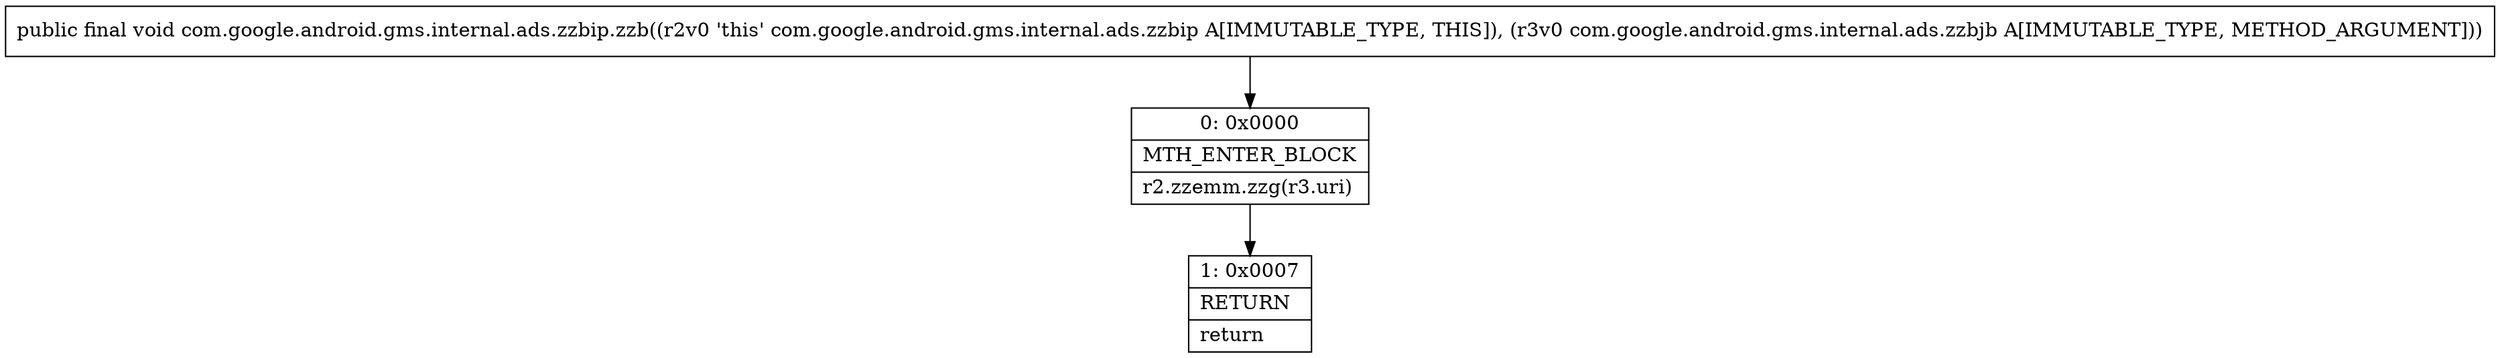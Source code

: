 digraph "CFG forcom.google.android.gms.internal.ads.zzbip.zzb(Lcom\/google\/android\/gms\/internal\/ads\/zzbjb;)V" {
Node_0 [shape=record,label="{0\:\ 0x0000|MTH_ENTER_BLOCK\l|r2.zzemm.zzg(r3.uri)\l}"];
Node_1 [shape=record,label="{1\:\ 0x0007|RETURN\l|return\l}"];
MethodNode[shape=record,label="{public final void com.google.android.gms.internal.ads.zzbip.zzb((r2v0 'this' com.google.android.gms.internal.ads.zzbip A[IMMUTABLE_TYPE, THIS]), (r3v0 com.google.android.gms.internal.ads.zzbjb A[IMMUTABLE_TYPE, METHOD_ARGUMENT])) }"];
MethodNode -> Node_0;
Node_0 -> Node_1;
}

